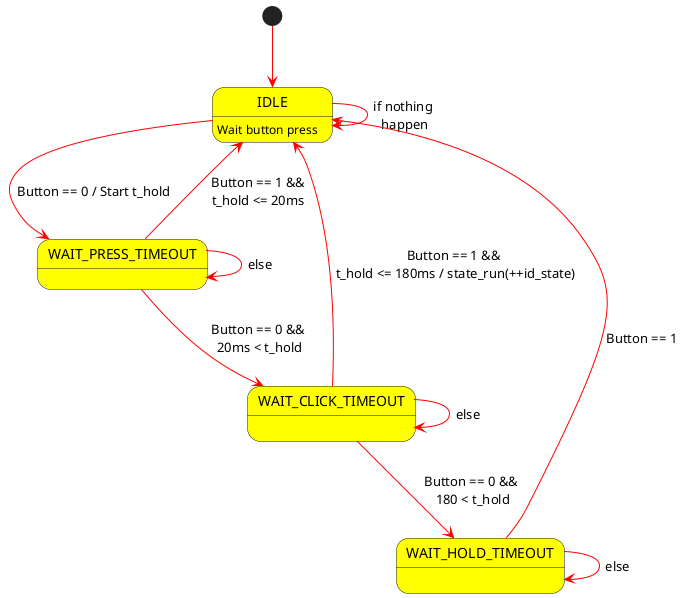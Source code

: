 @startuml 
skinparam arrowcolor red
skinparam stateBackgroundColor yellow  

[*] --> IDLE
IDLE: Wait button press
WAIT_CLICK_TIMEOUT:
WAIT_HOLD_TIMEOUT:
IDLE --> WAIT_PRESS_TIMEOUT: Button == 0 / Start t_hold
WAIT_PRESS_TIMEOUT --> WAIT_CLICK_TIMEOUT: Button == 0 &&\n 20ms < t_hold
WAIT_CLICK_TIMEOUT --> WAIT_HOLD_TIMEOUT: Button == 0 &&\n 180 < t_hold

IDLE --> IDLE: if nothing\n happen
WAIT_PRESS_TIMEOUT --> IDLE: Button == 1 &&\nt_hold <= 20ms
WAIT_CLICK_TIMEOUT --> IDLE: Button == 1 &&\n t_hold <= 180ms / state_run(++id_state)
WAIT_HOLD_TIMEOUT --> IDLE: Button == 1

WAIT_HOLD_TIMEOUT --> WAIT_HOLD_TIMEOUT: else
WAIT_PRESS_TIMEOUT --> WAIT_PRESS_TIMEOUT: else
WAIT_CLICK_TIMEOUT --> WAIT_CLICK_TIMEOUT: else

@enduml
